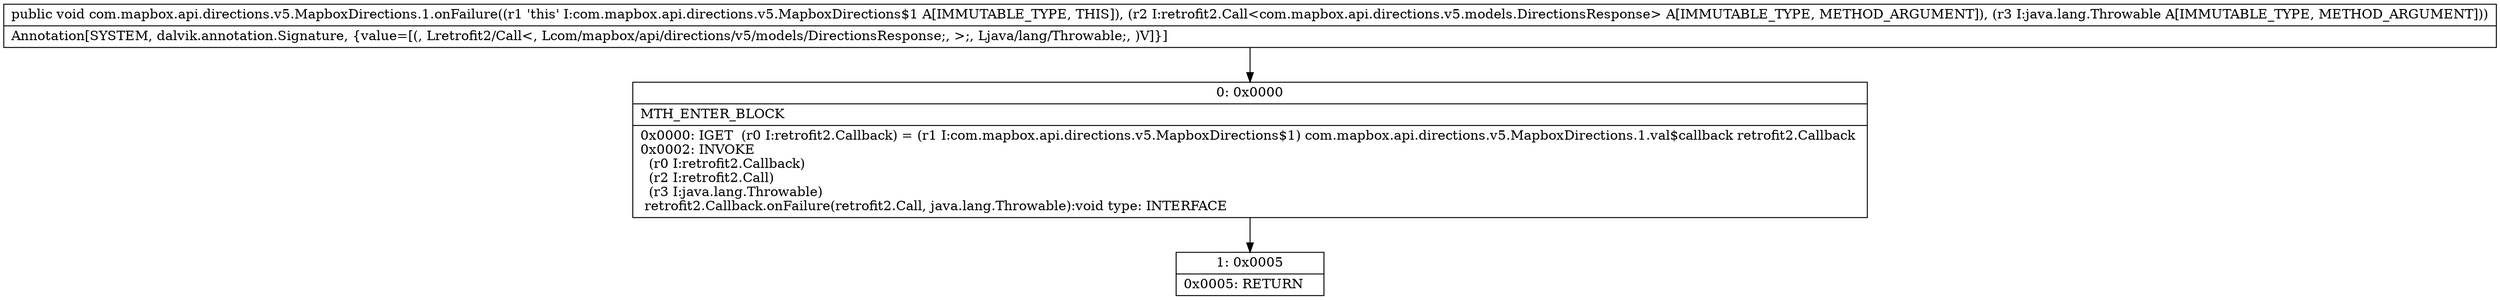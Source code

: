 digraph "CFG forcom.mapbox.api.directions.v5.MapboxDirections.1.onFailure(Lretrofit2\/Call;Ljava\/lang\/Throwable;)V" {
Node_0 [shape=record,label="{0\:\ 0x0000|MTH_ENTER_BLOCK\l|0x0000: IGET  (r0 I:retrofit2.Callback) = (r1 I:com.mapbox.api.directions.v5.MapboxDirections$1) com.mapbox.api.directions.v5.MapboxDirections.1.val$callback retrofit2.Callback \l0x0002: INVOKE  \l  (r0 I:retrofit2.Callback)\l  (r2 I:retrofit2.Call)\l  (r3 I:java.lang.Throwable)\l retrofit2.Callback.onFailure(retrofit2.Call, java.lang.Throwable):void type: INTERFACE \l}"];
Node_1 [shape=record,label="{1\:\ 0x0005|0x0005: RETURN   \l}"];
MethodNode[shape=record,label="{public void com.mapbox.api.directions.v5.MapboxDirections.1.onFailure((r1 'this' I:com.mapbox.api.directions.v5.MapboxDirections$1 A[IMMUTABLE_TYPE, THIS]), (r2 I:retrofit2.Call\<com.mapbox.api.directions.v5.models.DirectionsResponse\> A[IMMUTABLE_TYPE, METHOD_ARGUMENT]), (r3 I:java.lang.Throwable A[IMMUTABLE_TYPE, METHOD_ARGUMENT]))  | Annotation[SYSTEM, dalvik.annotation.Signature, \{value=[(, Lretrofit2\/Call\<, Lcom\/mapbox\/api\/directions\/v5\/models\/DirectionsResponse;, \>;, Ljava\/lang\/Throwable;, )V]\}]\l}"];
MethodNode -> Node_0;
Node_0 -> Node_1;
}

